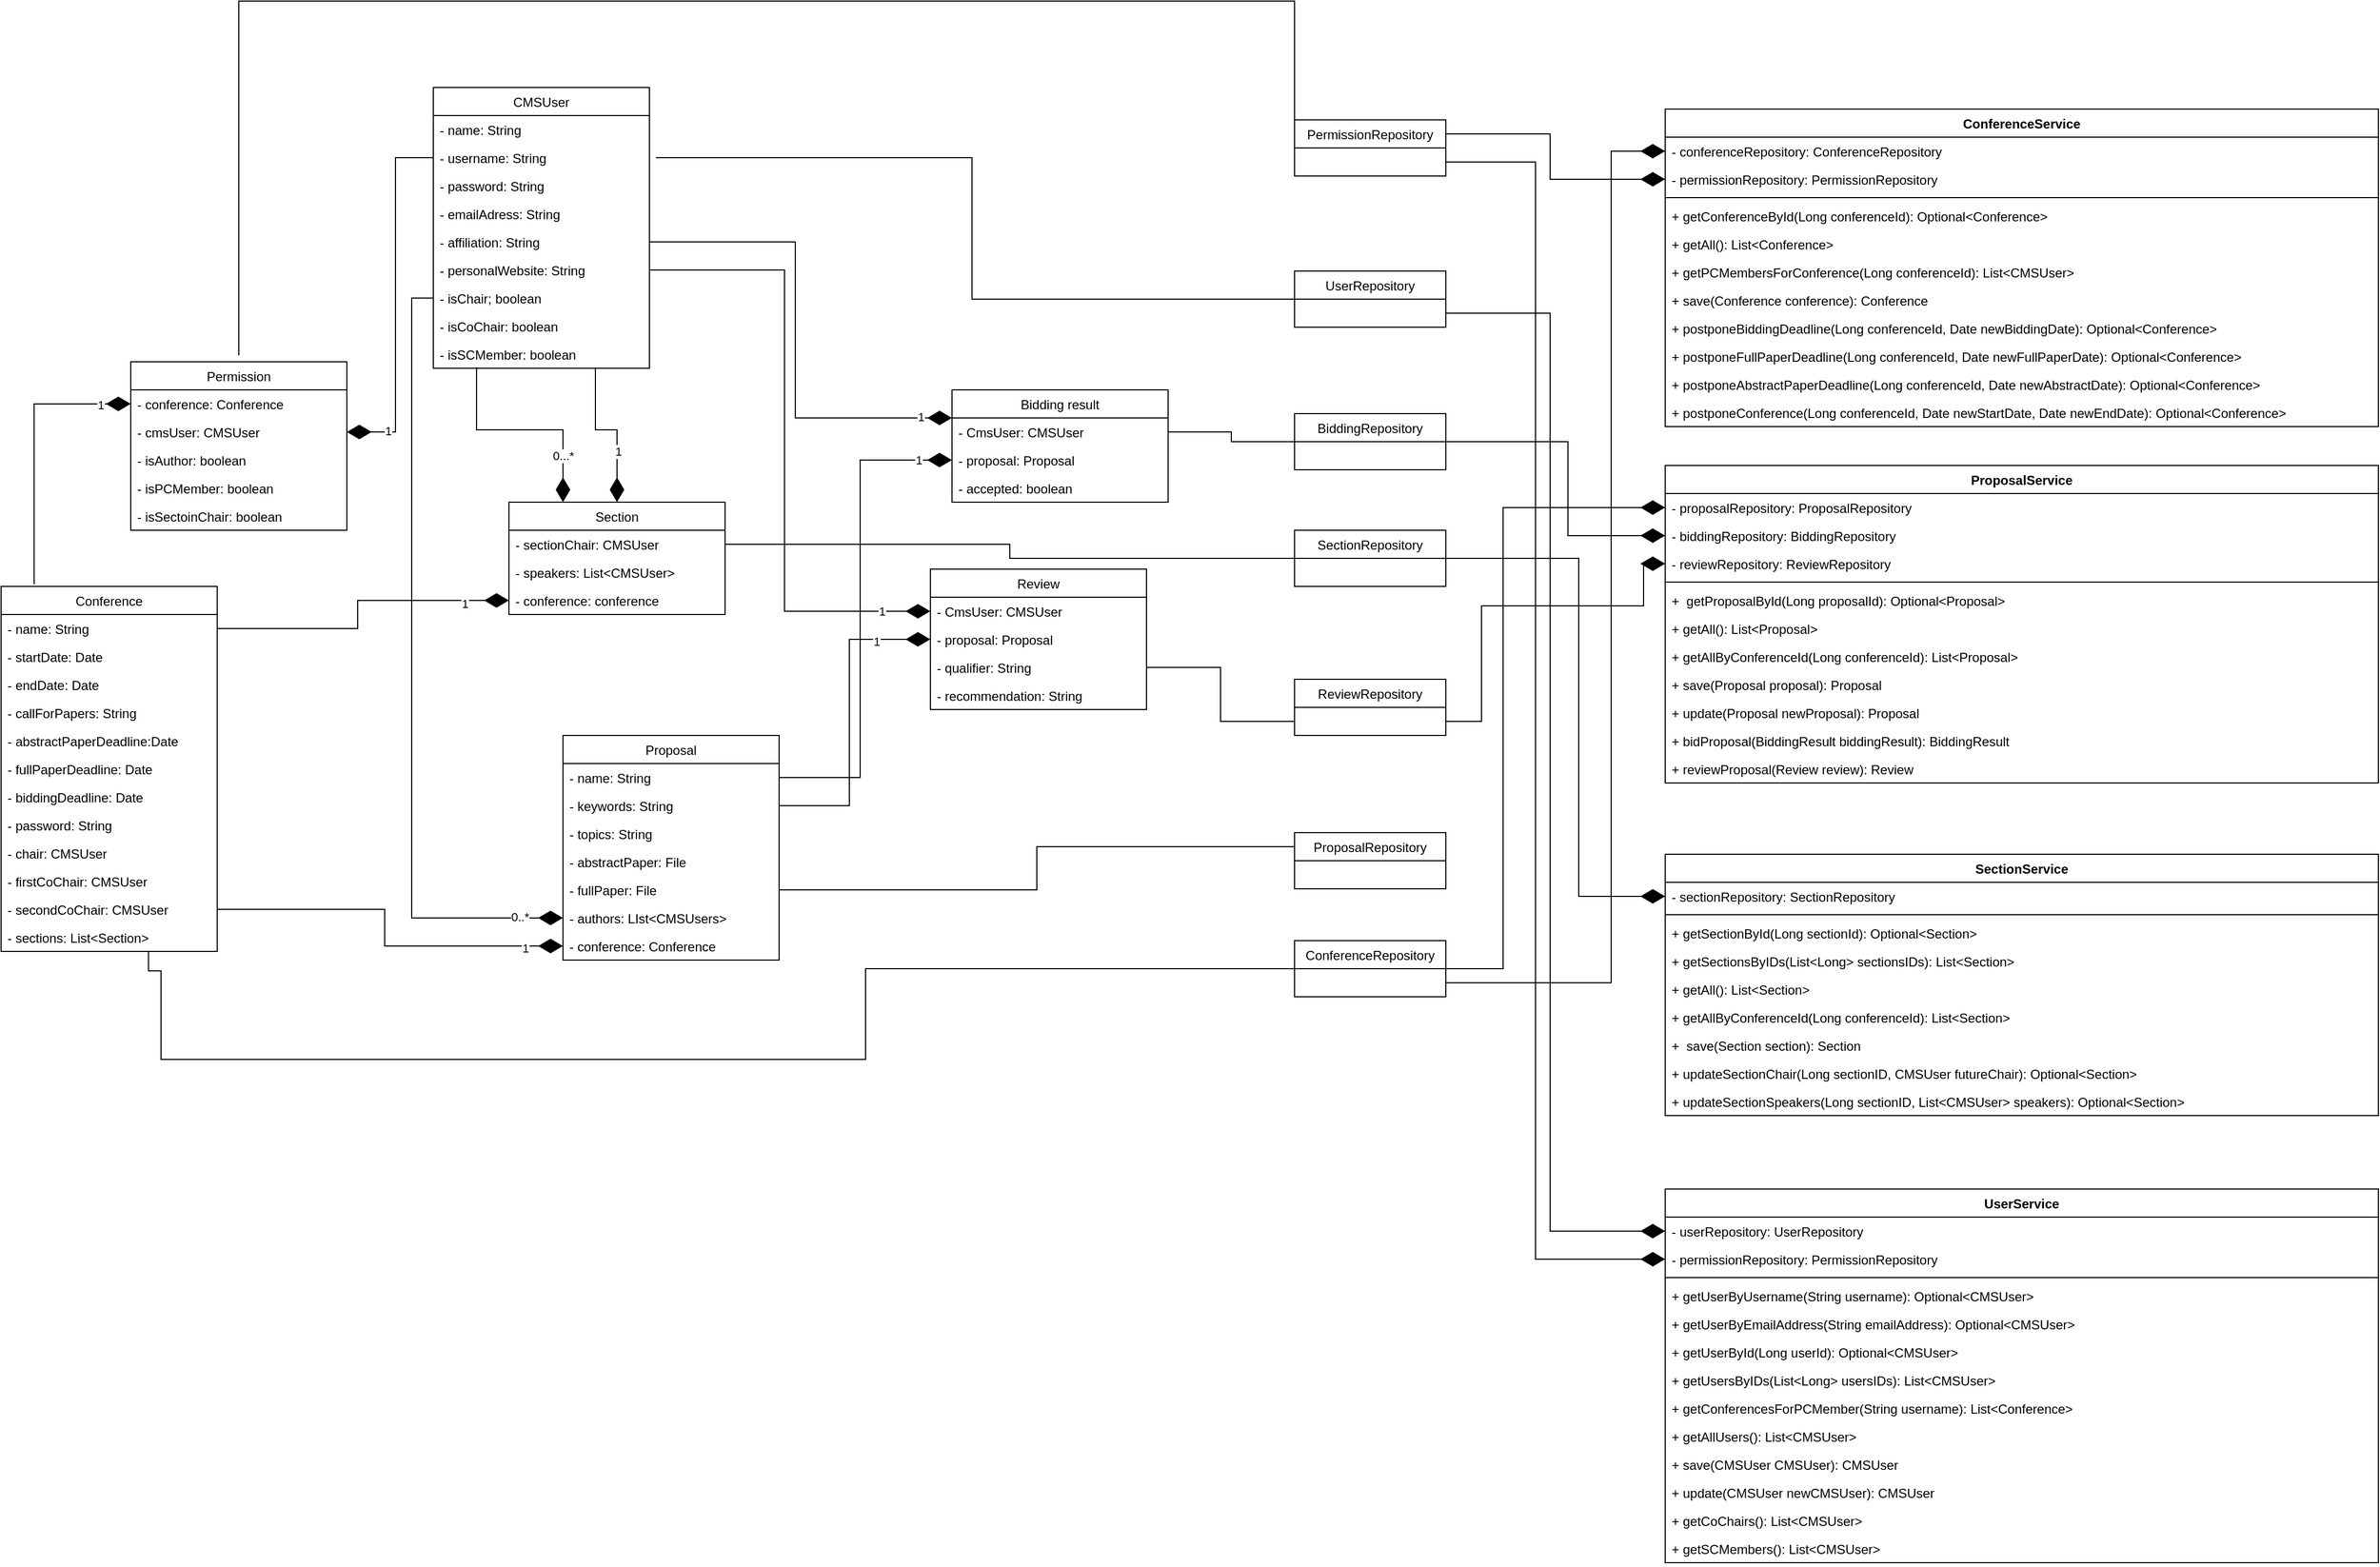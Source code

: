 <mxfile version="13.1.2" type="device"><diagram id="C5RBs43oDa-KdzZeNtuy" name="Page-1"><mxGraphModel dx="3422" dy="2497" grid="1" gridSize="10" guides="1" tooltips="1" connect="1" arrows="1" fold="1" page="1" pageScale="1" pageWidth="827" pageHeight="1169" math="0" shadow="0"><root><mxCell id="WIyWlLk6GJQsqaUBKTNV-0"/><mxCell id="WIyWlLk6GJQsqaUBKTNV-1" parent="WIyWlLk6GJQsqaUBKTNV-0"/><mxCell id="AVRzU-XJTY2XdPZ3f9Ii-65" style="edgeStyle=orthogonalEdgeStyle;rounded=0;orthogonalLoop=1;jettySize=auto;html=1;exitX=0;exitY=0.25;exitDx=0;exitDy=0;entryX=1;entryY=0.5;entryDx=0;entryDy=0;startArrow=diamondThin;startFill=1;endArrow=none;endFill=0;sourcePerimeterSpacing=12;jumpSize=6;strokeWidth=1;targetPerimeterSpacing=6;endSize=12;startSize=20;" edge="1" parent="WIyWlLk6GJQsqaUBKTNV-1" source="AVRzU-XJTY2XdPZ3f9Ii-30" target="AVRzU-XJTY2XdPZ3f9Ii-22"><mxGeometry relative="1" as="geometry"/></mxCell><mxCell id="AVRzU-XJTY2XdPZ3f9Ii-112" value="1" style="edgeLabel;html=1;align=center;verticalAlign=middle;resizable=0;points=[];" vertex="1" connectable="0" parent="AVRzU-XJTY2XdPZ3f9Ii-65"><mxGeometry x="-0.87" y="-1" relative="1" as="geometry"><mxPoint as="offset"/></mxGeometry></mxCell><mxCell id="AVRzU-XJTY2XdPZ3f9Ii-40" value="Review" style="swimlane;fontStyle=0;childLayout=stackLayout;horizontal=1;startSize=26;fillColor=none;horizontalStack=0;resizeParent=1;resizeParentMax=0;resizeLast=0;collapsible=1;marginBottom=0;" vertex="1" parent="WIyWlLk6GJQsqaUBKTNV-1"><mxGeometry x="490" y="196" width="200" height="130" as="geometry"/></mxCell><mxCell id="AVRzU-XJTY2XdPZ3f9Ii-42" value="- CmsUser: CMSUser" style="text;strokeColor=none;fillColor=none;align=left;verticalAlign=top;spacingLeft=4;spacingRight=4;overflow=hidden;rotatable=0;points=[[0,0.5],[1,0.5]];portConstraint=eastwest;" vertex="1" parent="AVRzU-XJTY2XdPZ3f9Ii-40"><mxGeometry y="26" width="200" height="26" as="geometry"/></mxCell><mxCell id="AVRzU-XJTY2XdPZ3f9Ii-41" value="- proposal: Proposal" style="text;strokeColor=none;fillColor=none;align=left;verticalAlign=top;spacingLeft=4;spacingRight=4;overflow=hidden;rotatable=0;points=[[0,0.5],[1,0.5]];portConstraint=eastwest;" vertex="1" parent="AVRzU-XJTY2XdPZ3f9Ii-40"><mxGeometry y="52" width="200" height="26" as="geometry"/></mxCell><mxCell id="AVRzU-XJTY2XdPZ3f9Ii-43" value="- qualifier: String" style="text;strokeColor=none;fillColor=none;align=left;verticalAlign=top;spacingLeft=4;spacingRight=4;overflow=hidden;rotatable=0;points=[[0,0.5],[1,0.5]];portConstraint=eastwest;" vertex="1" parent="AVRzU-XJTY2XdPZ3f9Ii-40"><mxGeometry y="78" width="200" height="26" as="geometry"/></mxCell><mxCell id="AVRzU-XJTY2XdPZ3f9Ii-44" value="- recommendation: String" style="text;strokeColor=none;fillColor=none;align=left;verticalAlign=top;spacingLeft=4;spacingRight=4;overflow=hidden;rotatable=0;points=[[0,0.5],[1,0.5]];portConstraint=eastwest;" vertex="1" parent="AVRzU-XJTY2XdPZ3f9Ii-40"><mxGeometry y="104" width="200" height="26" as="geometry"/></mxCell><mxCell id="AVRzU-XJTY2XdPZ3f9Ii-117" style="edgeStyle=orthogonalEdgeStyle;rounded=0;jumpSize=6;orthogonalLoop=1;jettySize=auto;html=1;exitX=0.25;exitY=0;exitDx=0;exitDy=0;entryX=0.2;entryY=0.968;entryDx=0;entryDy=0;entryPerimeter=0;startArrow=diamondThin;startFill=1;startSize=20;sourcePerimeterSpacing=12;endArrow=none;endFill=0;endSize=12;targetPerimeterSpacing=6;strokeWidth=1;" edge="1" parent="WIyWlLk6GJQsqaUBKTNV-1" source="AVRzU-XJTY2XdPZ3f9Ii-59" target="AVRzU-XJTY2XdPZ3f9Ii-116"><mxGeometry relative="1" as="geometry"/></mxCell><mxCell id="AVRzU-XJTY2XdPZ3f9Ii-119" value="0...*" style="edgeLabel;html=1;align=center;verticalAlign=middle;resizable=0;points=[];" vertex="1" connectable="0" parent="AVRzU-XJTY2XdPZ3f9Ii-117"><mxGeometry x="-0.575" relative="1" as="geometry"><mxPoint as="offset"/></mxGeometry></mxCell><mxCell id="AVRzU-XJTY2XdPZ3f9Ii-118" style="edgeStyle=orthogonalEdgeStyle;rounded=0;jumpSize=6;orthogonalLoop=1;jettySize=auto;html=1;exitX=0.5;exitY=0;exitDx=0;exitDy=0;entryX=0.75;entryY=1;entryDx=0;entryDy=0;entryPerimeter=0;startArrow=diamondThin;startFill=1;startSize=20;sourcePerimeterSpacing=12;endArrow=none;endFill=0;endSize=12;targetPerimeterSpacing=6;strokeWidth=1;" edge="1" parent="WIyWlLk6GJQsqaUBKTNV-1" source="AVRzU-XJTY2XdPZ3f9Ii-59" target="AVRzU-XJTY2XdPZ3f9Ii-116"><mxGeometry relative="1" as="geometry"/></mxCell><mxCell id="AVRzU-XJTY2XdPZ3f9Ii-120" value="1" style="edgeLabel;html=1;align=center;verticalAlign=middle;resizable=0;points=[];" vertex="1" connectable="0" parent="AVRzU-XJTY2XdPZ3f9Ii-118"><mxGeometry x="-0.349" y="-1" relative="1" as="geometry"><mxPoint as="offset"/></mxGeometry></mxCell><mxCell id="AVRzU-XJTY2XdPZ3f9Ii-59" value="Section" style="swimlane;fontStyle=0;childLayout=stackLayout;horizontal=1;startSize=26;fillColor=none;horizontalStack=0;resizeParent=1;resizeParentMax=0;resizeLast=0;collapsible=1;marginBottom=0;" vertex="1" parent="WIyWlLk6GJQsqaUBKTNV-1"><mxGeometry x="100" y="134" width="200" height="104" as="geometry"/></mxCell><mxCell id="AVRzU-XJTY2XdPZ3f9Ii-60" value="- sectionChair: CMSUser" style="text;strokeColor=none;fillColor=none;align=left;verticalAlign=top;spacingLeft=4;spacingRight=4;overflow=hidden;rotatable=0;points=[[0,0.5],[1,0.5]];portConstraint=eastwest;" vertex="1" parent="AVRzU-XJTY2XdPZ3f9Ii-59"><mxGeometry y="26" width="200" height="26" as="geometry"/></mxCell><mxCell id="AVRzU-XJTY2XdPZ3f9Ii-61" value="- speakers: List&lt;CMSUser&gt;" style="text;strokeColor=none;fillColor=none;align=left;verticalAlign=top;spacingLeft=4;spacingRight=4;overflow=hidden;rotatable=0;points=[[0,0.5],[1,0.5]];portConstraint=eastwest;" vertex="1" parent="AVRzU-XJTY2XdPZ3f9Ii-59"><mxGeometry y="52" width="200" height="26" as="geometry"/></mxCell><mxCell id="AVRzU-XJTY2XdPZ3f9Ii-62" value="- conference: conference" style="text;strokeColor=none;fillColor=none;align=left;verticalAlign=top;spacingLeft=4;spacingRight=4;overflow=hidden;rotatable=0;points=[[0,0.5],[1,0.5]];portConstraint=eastwest;" vertex="1" parent="AVRzU-XJTY2XdPZ3f9Ii-59"><mxGeometry y="78" width="200" height="26" as="geometry"/></mxCell><mxCell id="AVRzU-XJTY2XdPZ3f9Ii-45" value="Permission" style="swimlane;fontStyle=0;childLayout=stackLayout;horizontal=1;startSize=26;fillColor=none;horizontalStack=0;resizeParent=1;resizeParentMax=0;resizeLast=0;collapsible=1;marginBottom=0;" vertex="1" parent="WIyWlLk6GJQsqaUBKTNV-1"><mxGeometry x="-250" y="4" width="200" height="156" as="geometry"/></mxCell><mxCell id="AVRzU-XJTY2XdPZ3f9Ii-46" value="- conference: Conference" style="text;strokeColor=none;fillColor=none;align=left;verticalAlign=top;spacingLeft=4;spacingRight=4;overflow=hidden;rotatable=0;points=[[0,0.5],[1,0.5]];portConstraint=eastwest;" vertex="1" parent="AVRzU-XJTY2XdPZ3f9Ii-45"><mxGeometry y="26" width="200" height="26" as="geometry"/></mxCell><mxCell id="AVRzU-XJTY2XdPZ3f9Ii-47" value="- cmsUser: CMSUser" style="text;strokeColor=none;fillColor=none;align=left;verticalAlign=top;spacingLeft=4;spacingRight=4;overflow=hidden;rotatable=0;points=[[0,0.5],[1,0.5]];portConstraint=eastwest;" vertex="1" parent="AVRzU-XJTY2XdPZ3f9Ii-45"><mxGeometry y="52" width="200" height="26" as="geometry"/></mxCell><mxCell id="AVRzU-XJTY2XdPZ3f9Ii-48" value="- isAuthor: boolean" style="text;strokeColor=none;fillColor=none;align=left;verticalAlign=top;spacingLeft=4;spacingRight=4;overflow=hidden;rotatable=0;points=[[0,0.5],[1,0.5]];portConstraint=eastwest;" vertex="1" parent="AVRzU-XJTY2XdPZ3f9Ii-45"><mxGeometry y="78" width="200" height="26" as="geometry"/></mxCell><mxCell id="AVRzU-XJTY2XdPZ3f9Ii-49" value="- isPCMember: boolean" style="text;strokeColor=none;fillColor=none;align=left;verticalAlign=top;spacingLeft=4;spacingRight=4;overflow=hidden;rotatable=0;points=[[0,0.5],[1,0.5]];portConstraint=eastwest;" vertex="1" parent="AVRzU-XJTY2XdPZ3f9Ii-45"><mxGeometry y="104" width="200" height="26" as="geometry"/></mxCell><mxCell id="AVRzU-XJTY2XdPZ3f9Ii-50" value="- isSectoinChair: boolean" style="text;strokeColor=none;fillColor=none;align=left;verticalAlign=top;spacingLeft=4;spacingRight=4;overflow=hidden;rotatable=0;points=[[0,0.5],[1,0.5]];portConstraint=eastwest;" vertex="1" parent="AVRzU-XJTY2XdPZ3f9Ii-45"><mxGeometry y="130" width="200" height="26" as="geometry"/></mxCell><mxCell id="AVRzU-XJTY2XdPZ3f9Ii-51" value="Proposal" style="swimlane;fontStyle=0;childLayout=stackLayout;horizontal=1;startSize=26;fillColor=none;horizontalStack=0;resizeParent=1;resizeParentMax=0;resizeLast=0;collapsible=1;marginBottom=0;" vertex="1" parent="WIyWlLk6GJQsqaUBKTNV-1"><mxGeometry x="150" y="350" width="200" height="208" as="geometry"/></mxCell><mxCell id="AVRzU-XJTY2XdPZ3f9Ii-52" value="- name: String" style="text;strokeColor=none;fillColor=none;align=left;verticalAlign=top;spacingLeft=4;spacingRight=4;overflow=hidden;rotatable=0;points=[[0,0.5],[1,0.5]];portConstraint=eastwest;" vertex="1" parent="AVRzU-XJTY2XdPZ3f9Ii-51"><mxGeometry y="26" width="200" height="26" as="geometry"/></mxCell><mxCell id="AVRzU-XJTY2XdPZ3f9Ii-53" value="- keywords: String" style="text;strokeColor=none;fillColor=none;align=left;verticalAlign=top;spacingLeft=4;spacingRight=4;overflow=hidden;rotatable=0;points=[[0,0.5],[1,0.5]];portConstraint=eastwest;" vertex="1" parent="AVRzU-XJTY2XdPZ3f9Ii-51"><mxGeometry y="52" width="200" height="26" as="geometry"/></mxCell><mxCell id="AVRzU-XJTY2XdPZ3f9Ii-54" value="- topics: String" style="text;strokeColor=none;fillColor=none;align=left;verticalAlign=top;spacingLeft=4;spacingRight=4;overflow=hidden;rotatable=0;points=[[0,0.5],[1,0.5]];portConstraint=eastwest;" vertex="1" parent="AVRzU-XJTY2XdPZ3f9Ii-51"><mxGeometry y="78" width="200" height="26" as="geometry"/></mxCell><mxCell id="AVRzU-XJTY2XdPZ3f9Ii-55" value="- abstractPaper: File" style="text;strokeColor=none;fillColor=none;align=left;verticalAlign=top;spacingLeft=4;spacingRight=4;overflow=hidden;rotatable=0;points=[[0,0.5],[1,0.5]];portConstraint=eastwest;" vertex="1" parent="AVRzU-XJTY2XdPZ3f9Ii-51"><mxGeometry y="104" width="200" height="26" as="geometry"/></mxCell><mxCell id="AVRzU-XJTY2XdPZ3f9Ii-56" value="- fullPaper: File" style="text;strokeColor=none;fillColor=none;align=left;verticalAlign=top;spacingLeft=4;spacingRight=4;overflow=hidden;rotatable=0;points=[[0,0.5],[1,0.5]];portConstraint=eastwest;" vertex="1" parent="AVRzU-XJTY2XdPZ3f9Ii-51"><mxGeometry y="130" width="200" height="26" as="geometry"/></mxCell><mxCell id="AVRzU-XJTY2XdPZ3f9Ii-57" value="- authors: LIst&lt;CMSUsers&gt;" style="text;strokeColor=none;fillColor=none;align=left;verticalAlign=top;spacingLeft=4;spacingRight=4;overflow=hidden;rotatable=0;points=[[0,0.5],[1,0.5]];portConstraint=eastwest;" vertex="1" parent="AVRzU-XJTY2XdPZ3f9Ii-51"><mxGeometry y="156" width="200" height="26" as="geometry"/></mxCell><mxCell id="AVRzU-XJTY2XdPZ3f9Ii-58" value="- conference: Conference" style="text;strokeColor=none;fillColor=none;align=left;verticalAlign=top;spacingLeft=4;spacingRight=4;overflow=hidden;rotatable=0;points=[[0,0.5],[1,0.5]];portConstraint=eastwest;" vertex="1" parent="AVRzU-XJTY2XdPZ3f9Ii-51"><mxGeometry y="182" width="200" height="26" as="geometry"/></mxCell><mxCell id="AVRzU-XJTY2XdPZ3f9Ii-30" value="Bidding result" style="swimlane;fontStyle=0;childLayout=stackLayout;horizontal=1;startSize=26;fillColor=none;horizontalStack=0;resizeParent=1;resizeParentMax=0;resizeLast=0;collapsible=1;marginBottom=0;" vertex="1" parent="WIyWlLk6GJQsqaUBKTNV-1"><mxGeometry x="510" y="30" width="200" height="104" as="geometry"/></mxCell><mxCell id="AVRzU-XJTY2XdPZ3f9Ii-32" value="- CmsUser: CMSUser" style="text;strokeColor=none;fillColor=none;align=left;verticalAlign=top;spacingLeft=4;spacingRight=4;overflow=hidden;rotatable=0;points=[[0,0.5],[1,0.5]];portConstraint=eastwest;" vertex="1" parent="AVRzU-XJTY2XdPZ3f9Ii-30"><mxGeometry y="26" width="200" height="26" as="geometry"/></mxCell><mxCell id="AVRzU-XJTY2XdPZ3f9Ii-31" value="- proposal: Proposal" style="text;strokeColor=none;fillColor=none;align=left;verticalAlign=top;spacingLeft=4;spacingRight=4;overflow=hidden;rotatable=0;points=[[0,0.5],[1,0.5]];portConstraint=eastwest;" vertex="1" parent="AVRzU-XJTY2XdPZ3f9Ii-30"><mxGeometry y="52" width="200" height="26" as="geometry"/></mxCell><mxCell id="AVRzU-XJTY2XdPZ3f9Ii-33" value="- accepted: boolean" style="text;strokeColor=none;fillColor=none;align=left;verticalAlign=top;spacingLeft=4;spacingRight=4;overflow=hidden;rotatable=0;points=[[0,0.5],[1,0.5]];portConstraint=eastwest;" vertex="1" parent="AVRzU-XJTY2XdPZ3f9Ii-30"><mxGeometry y="78" width="200" height="26" as="geometry"/></mxCell><mxCell id="AVRzU-XJTY2XdPZ3f9Ii-68" style="edgeStyle=orthogonalEdgeStyle;rounded=0;jumpSize=6;orthogonalLoop=1;jettySize=auto;html=1;exitX=0;exitY=0.5;exitDx=0;exitDy=0;entryX=1;entryY=0.5;entryDx=0;entryDy=0;startArrow=diamondThin;startFill=1;startSize=20;sourcePerimeterSpacing=12;endArrow=none;endFill=0;endSize=12;targetPerimeterSpacing=6;strokeWidth=1;" edge="1" parent="WIyWlLk6GJQsqaUBKTNV-1" source="AVRzU-XJTY2XdPZ3f9Ii-31" target="AVRzU-XJTY2XdPZ3f9Ii-52"><mxGeometry relative="1" as="geometry"/></mxCell><mxCell id="AVRzU-XJTY2XdPZ3f9Ii-111" value="1" style="edgeLabel;html=1;align=center;verticalAlign=middle;resizable=0;points=[];" vertex="1" connectable="0" parent="AVRzU-XJTY2XdPZ3f9Ii-68"><mxGeometry x="-0.864" relative="1" as="geometry"><mxPoint as="offset"/></mxGeometry></mxCell><mxCell id="AVRzU-XJTY2XdPZ3f9Ii-70" style="edgeStyle=orthogonalEdgeStyle;rounded=0;jumpSize=6;orthogonalLoop=1;jettySize=auto;html=1;exitX=0;exitY=0.5;exitDx=0;exitDy=0;entryX=1;entryY=0.5;entryDx=0;entryDy=0;startArrow=diamondThin;startFill=1;startSize=20;sourcePerimeterSpacing=12;endArrow=none;endFill=0;endSize=12;targetPerimeterSpacing=6;strokeWidth=1;" edge="1" parent="WIyWlLk6GJQsqaUBKTNV-1" source="AVRzU-XJTY2XdPZ3f9Ii-42" target="AVRzU-XJTY2XdPZ3f9Ii-23"><mxGeometry relative="1" as="geometry"/></mxCell><mxCell id="AVRzU-XJTY2XdPZ3f9Ii-109" value="1" style="edgeLabel;html=1;align=center;verticalAlign=middle;resizable=0;points=[];" vertex="1" connectable="0" parent="AVRzU-XJTY2XdPZ3f9Ii-70"><mxGeometry x="-0.844" relative="1" as="geometry"><mxPoint as="offset"/></mxGeometry></mxCell><mxCell id="AVRzU-XJTY2XdPZ3f9Ii-72" style="edgeStyle=orthogonalEdgeStyle;rounded=0;jumpSize=6;orthogonalLoop=1;jettySize=auto;html=1;exitX=0;exitY=0.5;exitDx=0;exitDy=0;entryX=1;entryY=0.5;entryDx=0;entryDy=0;startArrow=diamondThin;startFill=1;startSize=20;sourcePerimeterSpacing=12;endArrow=none;endFill=0;endSize=12;targetPerimeterSpacing=6;strokeWidth=1;" edge="1" parent="WIyWlLk6GJQsqaUBKTNV-1" source="AVRzU-XJTY2XdPZ3f9Ii-41" target="AVRzU-XJTY2XdPZ3f9Ii-53"><mxGeometry relative="1" as="geometry"><Array as="points"><mxPoint x="415" y="261"/><mxPoint x="415" y="415"/></Array></mxGeometry></mxCell><mxCell id="AVRzU-XJTY2XdPZ3f9Ii-110" value="1" style="edgeLabel;html=1;align=center;verticalAlign=middle;resizable=0;points=[];" vertex="1" connectable="0" parent="AVRzU-XJTY2XdPZ3f9Ii-72"><mxGeometry x="-0.66" y="2" relative="1" as="geometry"><mxPoint as="offset"/></mxGeometry></mxCell><mxCell id="AVRzU-XJTY2XdPZ3f9Ii-73" style="edgeStyle=orthogonalEdgeStyle;rounded=0;jumpSize=6;orthogonalLoop=1;jettySize=auto;html=1;exitX=0;exitY=0.5;exitDx=0;exitDy=0;entryX=1;entryY=0.5;entryDx=0;entryDy=0;startArrow=diamondThin;startFill=1;startSize=20;sourcePerimeterSpacing=12;endArrow=none;endFill=0;endSize=12;targetPerimeterSpacing=6;strokeWidth=1;" edge="1" parent="WIyWlLk6GJQsqaUBKTNV-1" source="AVRzU-XJTY2XdPZ3f9Ii-58" target="AVRzU-XJTY2XdPZ3f9Ii-15"><mxGeometry relative="1" as="geometry"/></mxCell><mxCell id="AVRzU-XJTY2XdPZ3f9Ii-114" value="1" style="edgeLabel;html=1;align=center;verticalAlign=middle;resizable=0;points=[];" vertex="1" connectable="0" parent="AVRzU-XJTY2XdPZ3f9Ii-73"><mxGeometry x="-0.8" y="2" relative="1" as="geometry"><mxPoint as="offset"/></mxGeometry></mxCell><mxCell id="AVRzU-XJTY2XdPZ3f9Ii-75" style="edgeStyle=orthogonalEdgeStyle;rounded=0;jumpSize=6;orthogonalLoop=1;jettySize=auto;html=1;exitX=0;exitY=0.5;exitDx=0;exitDy=0;entryX=0;entryY=0.5;entryDx=0;entryDy=0;startArrow=diamondThin;startFill=1;startSize=20;sourcePerimeterSpacing=12;endArrow=none;endFill=0;endSize=12;targetPerimeterSpacing=6;strokeWidth=1;" edge="1" parent="WIyWlLk6GJQsqaUBKTNV-1" source="AVRzU-XJTY2XdPZ3f9Ii-57" target="AVRzU-XJTY2XdPZ3f9Ii-24"><mxGeometry relative="1" as="geometry"/></mxCell><mxCell id="AVRzU-XJTY2XdPZ3f9Ii-113" value="0..*" style="edgeLabel;html=1;align=center;verticalAlign=middle;resizable=0;points=[];" vertex="1" connectable="0" parent="AVRzU-XJTY2XdPZ3f9Ii-75"><mxGeometry x="-0.889" y="-1" relative="1" as="geometry"><mxPoint as="offset"/></mxGeometry></mxCell><mxCell id="AVRzU-XJTY2XdPZ3f9Ii-79" style="edgeStyle=orthogonalEdgeStyle;rounded=0;jumpSize=6;orthogonalLoop=1;jettySize=auto;html=1;exitX=0;exitY=0.5;exitDx=0;exitDy=0;entryX=1;entryY=0.5;entryDx=0;entryDy=0;startArrow=diamondThin;startFill=1;startSize=20;sourcePerimeterSpacing=12;endArrow=none;endFill=0;endSize=12;targetPerimeterSpacing=6;strokeWidth=1;" edge="1" parent="WIyWlLk6GJQsqaUBKTNV-1" source="AVRzU-XJTY2XdPZ3f9Ii-62" target="AVRzU-XJTY2XdPZ3f9Ii-5"><mxGeometry relative="1" as="geometry"/></mxCell><mxCell id="AVRzU-XJTY2XdPZ3f9Ii-115" value="1" style="edgeLabel;html=1;align=center;verticalAlign=middle;resizable=0;points=[];" vertex="1" connectable="0" parent="AVRzU-XJTY2XdPZ3f9Ii-79"><mxGeometry x="-0.722" y="3" relative="1" as="geometry"><mxPoint as="offset"/></mxGeometry></mxCell><mxCell id="AVRzU-XJTY2XdPZ3f9Ii-80" style="edgeStyle=orthogonalEdgeStyle;rounded=0;jumpSize=6;orthogonalLoop=1;jettySize=auto;html=1;exitX=0;exitY=0.5;exitDx=0;exitDy=0;entryX=0.153;entryY=-0.006;entryDx=0;entryDy=0;entryPerimeter=0;startArrow=diamondThin;startFill=1;startSize=20;sourcePerimeterSpacing=12;endArrow=none;endFill=0;endSize=12;targetPerimeterSpacing=6;strokeWidth=1;" edge="1" parent="WIyWlLk6GJQsqaUBKTNV-1" source="AVRzU-XJTY2XdPZ3f9Ii-46" target="AVRzU-XJTY2XdPZ3f9Ii-4"><mxGeometry relative="1" as="geometry"/></mxCell><mxCell id="AVRzU-XJTY2XdPZ3f9Ii-122" value="1" style="edgeLabel;html=1;align=center;verticalAlign=middle;resizable=0;points=[];" vertex="1" connectable="0" parent="AVRzU-XJTY2XdPZ3f9Ii-80"><mxGeometry x="-0.776" y="1" relative="1" as="geometry"><mxPoint as="offset"/></mxGeometry></mxCell><mxCell id="AVRzU-XJTY2XdPZ3f9Ii-81" style="edgeStyle=orthogonalEdgeStyle;rounded=0;jumpSize=6;orthogonalLoop=1;jettySize=auto;html=1;exitX=1;exitY=0.5;exitDx=0;exitDy=0;entryX=0;entryY=0.5;entryDx=0;entryDy=0;startArrow=diamondThin;startFill=1;startSize=20;sourcePerimeterSpacing=12;endArrow=none;endFill=0;endSize=12;targetPerimeterSpacing=6;strokeWidth=1;" edge="1" parent="WIyWlLk6GJQsqaUBKTNV-1" source="AVRzU-XJTY2XdPZ3f9Ii-47" target="AVRzU-XJTY2XdPZ3f9Ii-19"><mxGeometry relative="1" as="geometry"/></mxCell><mxCell id="AVRzU-XJTY2XdPZ3f9Ii-121" value="1" style="edgeLabel;html=1;align=center;verticalAlign=middle;resizable=0;points=[];" vertex="1" connectable="0" parent="AVRzU-XJTY2XdPZ3f9Ii-81"><mxGeometry x="-0.771" y="1" relative="1" as="geometry"><mxPoint as="offset"/></mxGeometry></mxCell><mxCell id="AVRzU-XJTY2XdPZ3f9Ii-105" style="edgeStyle=orthogonalEdgeStyle;rounded=0;jumpSize=6;orthogonalLoop=1;jettySize=auto;html=1;exitX=0;exitY=0.5;exitDx=0;exitDy=0;entryX=1;entryY=0.5;entryDx=0;entryDy=0;startArrow=none;startFill=0;startSize=20;sourcePerimeterSpacing=12;endArrow=none;endFill=0;endSize=12;targetPerimeterSpacing=6;strokeWidth=1;" edge="1" parent="WIyWlLk6GJQsqaUBKTNV-1" source="AVRzU-XJTY2XdPZ3f9Ii-83" target="AVRzU-XJTY2XdPZ3f9Ii-32"><mxGeometry relative="1" as="geometry"/></mxCell><mxCell id="AVRzU-XJTY2XdPZ3f9Ii-83" value="BiddingRepository" style="swimlane;fontStyle=0;childLayout=stackLayout;horizontal=1;startSize=26;fillColor=none;horizontalStack=0;resizeParent=1;resizeParentMax=0;resizeLast=0;collapsible=1;marginBottom=0;" vertex="1" parent="WIyWlLk6GJQsqaUBKTNV-1"><mxGeometry x="827" y="52" width="140" height="52" as="geometry"/></mxCell><mxCell id="AVRzU-XJTY2XdPZ3f9Ii-108" style="edgeStyle=orthogonalEdgeStyle;rounded=0;jumpSize=6;orthogonalLoop=1;jettySize=auto;html=1;exitX=0;exitY=0.5;exitDx=0;exitDy=0;startArrow=none;startFill=0;startSize=20;sourcePerimeterSpacing=12;endArrow=none;endFill=0;endSize=12;targetPerimeterSpacing=6;strokeWidth=1;" edge="1" parent="WIyWlLk6GJQsqaUBKTNV-1" source="AVRzU-XJTY2XdPZ3f9Ii-90" target="AVRzU-XJTY2XdPZ3f9Ii-45"><mxGeometry relative="1" as="geometry"><Array as="points"><mxPoint x="827" y="-330"/><mxPoint x="-150" y="-330"/></Array></mxGeometry></mxCell><mxCell id="AVRzU-XJTY2XdPZ3f9Ii-90" value="PermissionRepository" style="swimlane;fontStyle=0;childLayout=stackLayout;horizontal=1;startSize=26;fillColor=none;horizontalStack=0;resizeParent=1;resizeParentMax=0;resizeLast=0;collapsible=1;marginBottom=0;" vertex="1" parent="WIyWlLk6GJQsqaUBKTNV-1"><mxGeometry x="827" y="-220" width="140" height="52" as="geometry"/></mxCell><mxCell id="AVRzU-XJTY2XdPZ3f9Ii-106" style="edgeStyle=orthogonalEdgeStyle;rounded=0;jumpSize=6;orthogonalLoop=1;jettySize=auto;html=1;exitX=0;exitY=0.5;exitDx=0;exitDy=0;startArrow=none;startFill=0;startSize=20;sourcePerimeterSpacing=12;endArrow=none;endFill=0;endSize=12;targetPerimeterSpacing=6;strokeWidth=1;" edge="1" parent="WIyWlLk6GJQsqaUBKTNV-1" source="AVRzU-XJTY2XdPZ3f9Ii-94" target="AVRzU-XJTY2XdPZ3f9Ii-19"><mxGeometry relative="1" as="geometry"/></mxCell><mxCell id="AVRzU-XJTY2XdPZ3f9Ii-94" value="UserRepository" style="swimlane;fontStyle=0;childLayout=stackLayout;horizontal=1;startSize=26;fillColor=none;horizontalStack=0;resizeParent=1;resizeParentMax=0;resizeLast=0;collapsible=1;marginBottom=0;" vertex="1" parent="WIyWlLk6GJQsqaUBKTNV-1"><mxGeometry x="827" y="-80" width="140" height="52" as="geometry"/></mxCell><mxCell id="AVRzU-XJTY2XdPZ3f9Ii-104" style="edgeStyle=orthogonalEdgeStyle;rounded=0;jumpSize=6;orthogonalLoop=1;jettySize=auto;html=1;exitX=0;exitY=0.5;exitDx=0;exitDy=0;entryX=1;entryY=0.5;entryDx=0;entryDy=0;startArrow=none;startFill=0;startSize=20;sourcePerimeterSpacing=12;endArrow=none;endFill=0;endSize=12;targetPerimeterSpacing=6;strokeWidth=1;" edge="1" parent="WIyWlLk6GJQsqaUBKTNV-1" source="AVRzU-XJTY2XdPZ3f9Ii-93" target="AVRzU-XJTY2XdPZ3f9Ii-60"><mxGeometry relative="1" as="geometry"/></mxCell><mxCell id="AVRzU-XJTY2XdPZ3f9Ii-93" value="SectionRepository" style="swimlane;fontStyle=0;childLayout=stackLayout;horizontal=1;startSize=26;fillColor=none;horizontalStack=0;resizeParent=1;resizeParentMax=0;resizeLast=0;collapsible=1;marginBottom=0;" vertex="1" parent="WIyWlLk6GJQsqaUBKTNV-1"><mxGeometry x="827" y="160" width="140" height="52" as="geometry"/></mxCell><mxCell id="AVRzU-XJTY2XdPZ3f9Ii-91" value="ReviewRepository" style="swimlane;fontStyle=0;childLayout=stackLayout;horizontal=1;startSize=26;fillColor=none;horizontalStack=0;resizeParent=1;resizeParentMax=0;resizeLast=0;collapsible=1;marginBottom=0;" vertex="1" parent="WIyWlLk6GJQsqaUBKTNV-1"><mxGeometry x="827" y="298" width="140" height="52" as="geometry"/></mxCell><mxCell id="AVRzU-XJTY2XdPZ3f9Ii-92" value="ProposalRepository" style="swimlane;fontStyle=0;childLayout=stackLayout;horizontal=1;startSize=26;fillColor=none;horizontalStack=0;resizeParent=1;resizeParentMax=0;resizeLast=0;collapsible=1;marginBottom=0;" vertex="1" parent="WIyWlLk6GJQsqaUBKTNV-1"><mxGeometry x="827" y="440" width="140" height="52" as="geometry"/></mxCell><mxCell id="AVRzU-XJTY2XdPZ3f9Ii-103" style="edgeStyle=orthogonalEdgeStyle;rounded=0;jumpSize=6;orthogonalLoop=1;jettySize=auto;html=1;exitX=0;exitY=0.5;exitDx=0;exitDy=0;entryX=0.682;entryY=0.987;entryDx=0;entryDy=0;entryPerimeter=0;startArrow=none;startFill=0;startSize=20;sourcePerimeterSpacing=12;endArrow=none;endFill=0;endSize=12;targetPerimeterSpacing=6;strokeWidth=1;" edge="1" parent="WIyWlLk6GJQsqaUBKTNV-1" source="AVRzU-XJTY2XdPZ3f9Ii-87" target="AVRzU-XJTY2XdPZ3f9Ii-16"><mxGeometry relative="1" as="geometry"><Array as="points"><mxPoint x="430" y="566"/><mxPoint x="430" y="650"/><mxPoint x="-222" y="650"/><mxPoint x="-222" y="568"/></Array></mxGeometry></mxCell><mxCell id="AVRzU-XJTY2XdPZ3f9Ii-87" value="ConferenceRepository" style="swimlane;fontStyle=0;childLayout=stackLayout;horizontal=1;startSize=26;fillColor=none;horizontalStack=0;resizeParent=1;resizeParentMax=0;resizeLast=0;collapsible=1;marginBottom=0;" vertex="1" parent="WIyWlLk6GJQsqaUBKTNV-1"><mxGeometry x="827" y="540" width="140" height="52" as="geometry"/></mxCell><mxCell id="AVRzU-XJTY2XdPZ3f9Ii-98" style="edgeStyle=orthogonalEdgeStyle;rounded=0;jumpSize=6;orthogonalLoop=1;jettySize=auto;html=1;exitX=1;exitY=0.5;exitDx=0;exitDy=0;entryX=0;entryY=0.75;entryDx=0;entryDy=0;startArrow=none;startFill=0;startSize=20;sourcePerimeterSpacing=12;endArrow=none;endFill=0;endSize=12;targetPerimeterSpacing=6;strokeWidth=1;" edge="1" parent="WIyWlLk6GJQsqaUBKTNV-1" source="AVRzU-XJTY2XdPZ3f9Ii-43" target="AVRzU-XJTY2XdPZ3f9Ii-91"><mxGeometry relative="1" as="geometry"/></mxCell><mxCell id="AVRzU-XJTY2XdPZ3f9Ii-101" style="edgeStyle=orthogonalEdgeStyle;rounded=0;jumpSize=6;orthogonalLoop=1;jettySize=auto;html=1;exitX=1;exitY=0.5;exitDx=0;exitDy=0;entryX=0;entryY=0.25;entryDx=0;entryDy=0;startArrow=none;startFill=0;startSize=20;sourcePerimeterSpacing=12;endArrow=none;endFill=0;endSize=12;targetPerimeterSpacing=6;strokeWidth=1;" edge="1" parent="WIyWlLk6GJQsqaUBKTNV-1" source="AVRzU-XJTY2XdPZ3f9Ii-56" target="AVRzU-XJTY2XdPZ3f9Ii-92"><mxGeometry relative="1" as="geometry"/></mxCell><mxCell id="AVRzU-XJTY2XdPZ3f9Ii-4" value="Conference" style="swimlane;fontStyle=0;childLayout=stackLayout;horizontal=1;startSize=26;fillColor=none;horizontalStack=0;resizeParent=1;resizeParentMax=0;resizeLast=0;collapsible=1;marginBottom=0;" vertex="1" parent="WIyWlLk6GJQsqaUBKTNV-1"><mxGeometry x="-370" y="212" width="200" height="338" as="geometry"/></mxCell><mxCell id="AVRzU-XJTY2XdPZ3f9Ii-5" value="- name: String" style="text;strokeColor=none;fillColor=none;align=left;verticalAlign=top;spacingLeft=4;spacingRight=4;overflow=hidden;rotatable=0;points=[[0,0.5],[1,0.5]];portConstraint=eastwest;" vertex="1" parent="AVRzU-XJTY2XdPZ3f9Ii-4"><mxGeometry y="26" width="200" height="26" as="geometry"/></mxCell><mxCell id="AVRzU-XJTY2XdPZ3f9Ii-6" value="- startDate: Date" style="text;strokeColor=none;fillColor=none;align=left;verticalAlign=top;spacingLeft=4;spacingRight=4;overflow=hidden;rotatable=0;points=[[0,0.5],[1,0.5]];portConstraint=eastwest;" vertex="1" parent="AVRzU-XJTY2XdPZ3f9Ii-4"><mxGeometry y="52" width="200" height="26" as="geometry"/></mxCell><mxCell id="AVRzU-XJTY2XdPZ3f9Ii-7" value="- endDate: Date" style="text;strokeColor=none;fillColor=none;align=left;verticalAlign=top;spacingLeft=4;spacingRight=4;overflow=hidden;rotatable=0;points=[[0,0.5],[1,0.5]];portConstraint=eastwest;" vertex="1" parent="AVRzU-XJTY2XdPZ3f9Ii-4"><mxGeometry y="78" width="200" height="26" as="geometry"/></mxCell><mxCell id="AVRzU-XJTY2XdPZ3f9Ii-12" value="- callForPapers: String" style="text;strokeColor=none;fillColor=none;align=left;verticalAlign=top;spacingLeft=4;spacingRight=4;overflow=hidden;rotatable=0;points=[[0,0.5],[1,0.5]];portConstraint=eastwest;" vertex="1" parent="AVRzU-XJTY2XdPZ3f9Ii-4"><mxGeometry y="104" width="200" height="26" as="geometry"/></mxCell><mxCell id="AVRzU-XJTY2XdPZ3f9Ii-8" value="- abstractPaperDeadline:Date" style="text;strokeColor=none;fillColor=none;align=left;verticalAlign=top;spacingLeft=4;spacingRight=4;overflow=hidden;rotatable=0;points=[[0,0.5],[1,0.5]];portConstraint=eastwest;" vertex="1" parent="AVRzU-XJTY2XdPZ3f9Ii-4"><mxGeometry y="130" width="200" height="26" as="geometry"/></mxCell><object label="- fullPaperDeadline: Date" id="AVRzU-XJTY2XdPZ3f9Ii-9"><mxCell style="text;strokeColor=none;fillColor=none;align=left;verticalAlign=top;spacingLeft=4;spacingRight=4;overflow=hidden;rotatable=0;points=[[0,0.5],[1,0.5]];portConstraint=eastwest;" vertex="1" parent="AVRzU-XJTY2XdPZ3f9Ii-4"><mxGeometry y="156" width="200" height="26" as="geometry"/></mxCell></object><mxCell id="AVRzU-XJTY2XdPZ3f9Ii-10" value="- biddingDeadline: Date" style="text;strokeColor=none;fillColor=none;align=left;verticalAlign=top;spacingLeft=4;spacingRight=4;overflow=hidden;rotatable=0;points=[[0,0.5],[1,0.5]];portConstraint=eastwest;" vertex="1" parent="AVRzU-XJTY2XdPZ3f9Ii-4"><mxGeometry y="182" width="200" height="26" as="geometry"/></mxCell><mxCell id="AVRzU-XJTY2XdPZ3f9Ii-11" value="- password: String" style="text;strokeColor=none;fillColor=none;align=left;verticalAlign=top;spacingLeft=4;spacingRight=4;overflow=hidden;rotatable=0;points=[[0,0.5],[1,0.5]];portConstraint=eastwest;" vertex="1" parent="AVRzU-XJTY2XdPZ3f9Ii-4"><mxGeometry y="208" width="200" height="26" as="geometry"/></mxCell><mxCell id="AVRzU-XJTY2XdPZ3f9Ii-13" value="- chair: CMSUser" style="text;strokeColor=none;fillColor=none;align=left;verticalAlign=top;spacingLeft=4;spacingRight=4;overflow=hidden;rotatable=0;points=[[0,0.5],[1,0.5]];portConstraint=eastwest;" vertex="1" parent="AVRzU-XJTY2XdPZ3f9Ii-4"><mxGeometry y="234" width="200" height="26" as="geometry"/></mxCell><mxCell id="AVRzU-XJTY2XdPZ3f9Ii-14" value="- firstCoChair: CMSUser" style="text;strokeColor=none;fillColor=none;align=left;verticalAlign=top;spacingLeft=4;spacingRight=4;overflow=hidden;rotatable=0;points=[[0,0.5],[1,0.5]];portConstraint=eastwest;" vertex="1" parent="AVRzU-XJTY2XdPZ3f9Ii-4"><mxGeometry y="260" width="200" height="26" as="geometry"/></mxCell><mxCell id="AVRzU-XJTY2XdPZ3f9Ii-15" value="- secondCoChair: CMSUser" style="text;strokeColor=none;fillColor=none;align=left;verticalAlign=top;spacingLeft=4;spacingRight=4;overflow=hidden;rotatable=0;points=[[0,0.5],[1,0.5]];portConstraint=eastwest;" vertex="1" parent="AVRzU-XJTY2XdPZ3f9Ii-4"><mxGeometry y="286" width="200" height="26" as="geometry"/></mxCell><mxCell id="AVRzU-XJTY2XdPZ3f9Ii-16" value="- sections: List&lt;Section&gt;" style="text;strokeColor=none;fillColor=none;align=left;verticalAlign=top;spacingLeft=4;spacingRight=4;overflow=hidden;rotatable=0;points=[[0,0.5],[1,0.5]];portConstraint=eastwest;" vertex="1" parent="AVRzU-XJTY2XdPZ3f9Ii-4"><mxGeometry y="312" width="200" height="26" as="geometry"/></mxCell><mxCell id="AVRzU-XJTY2XdPZ3f9Ii-17" value="CMSUser" style="swimlane;fontStyle=0;childLayout=stackLayout;horizontal=1;startSize=26;fillColor=none;horizontalStack=0;resizeParent=1;resizeParentMax=0;resizeLast=0;collapsible=1;marginBottom=0;" vertex="1" parent="WIyWlLk6GJQsqaUBKTNV-1"><mxGeometry x="30" y="-250" width="200" height="260" as="geometry"/></mxCell><mxCell id="AVRzU-XJTY2XdPZ3f9Ii-18" value="- name: String" style="text;strokeColor=none;fillColor=none;align=left;verticalAlign=top;spacingLeft=4;spacingRight=4;overflow=hidden;rotatable=0;points=[[0,0.5],[1,0.5]];portConstraint=eastwest;" vertex="1" parent="AVRzU-XJTY2XdPZ3f9Ii-17"><mxGeometry y="26" width="200" height="26" as="geometry"/></mxCell><mxCell id="AVRzU-XJTY2XdPZ3f9Ii-19" value="- username: String" style="text;strokeColor=none;fillColor=none;align=left;verticalAlign=top;spacingLeft=4;spacingRight=4;overflow=hidden;rotatable=0;points=[[0,0.5],[1,0.5]];portConstraint=eastwest;" vertex="1" parent="AVRzU-XJTY2XdPZ3f9Ii-17"><mxGeometry y="52" width="200" height="26" as="geometry"/></mxCell><mxCell id="AVRzU-XJTY2XdPZ3f9Ii-20" value="- password: String" style="text;strokeColor=none;fillColor=none;align=left;verticalAlign=top;spacingLeft=4;spacingRight=4;overflow=hidden;rotatable=0;points=[[0,0.5],[1,0.5]];portConstraint=eastwest;" vertex="1" parent="AVRzU-XJTY2XdPZ3f9Ii-17"><mxGeometry y="78" width="200" height="26" as="geometry"/></mxCell><mxCell id="AVRzU-XJTY2XdPZ3f9Ii-21" value="- emailAdress: String" style="text;strokeColor=none;fillColor=none;align=left;verticalAlign=top;spacingLeft=4;spacingRight=4;overflow=hidden;rotatable=0;points=[[0,0.5],[1,0.5]];portConstraint=eastwest;" vertex="1" parent="AVRzU-XJTY2XdPZ3f9Ii-17"><mxGeometry y="104" width="200" height="26" as="geometry"/></mxCell><mxCell id="AVRzU-XJTY2XdPZ3f9Ii-22" value="- affiliation: String" style="text;strokeColor=none;fillColor=none;align=left;verticalAlign=top;spacingLeft=4;spacingRight=4;overflow=hidden;rotatable=0;points=[[0,0.5],[1,0.5]];portConstraint=eastwest;" vertex="1" parent="AVRzU-XJTY2XdPZ3f9Ii-17"><mxGeometry y="130" width="200" height="26" as="geometry"/></mxCell><object label="- personalWebsite: String" id="AVRzU-XJTY2XdPZ3f9Ii-23"><mxCell style="text;strokeColor=none;fillColor=none;align=left;verticalAlign=top;spacingLeft=4;spacingRight=4;overflow=hidden;rotatable=0;points=[[0,0.5],[1,0.5]];portConstraint=eastwest;" vertex="1" parent="AVRzU-XJTY2XdPZ3f9Ii-17"><mxGeometry y="156" width="200" height="26" as="geometry"/></mxCell></object><mxCell id="AVRzU-XJTY2XdPZ3f9Ii-24" value="- isChair; boolean" style="text;strokeColor=none;fillColor=none;align=left;verticalAlign=top;spacingLeft=4;spacingRight=4;overflow=hidden;rotatable=0;points=[[0,0.5],[1,0.5]];portConstraint=eastwest;" vertex="1" parent="AVRzU-XJTY2XdPZ3f9Ii-17"><mxGeometry y="182" width="200" height="26" as="geometry"/></mxCell><mxCell id="AVRzU-XJTY2XdPZ3f9Ii-25" value="- isCoChair: boolean" style="text;strokeColor=none;fillColor=none;align=left;verticalAlign=top;spacingLeft=4;spacingRight=4;overflow=hidden;rotatable=0;points=[[0,0.5],[1,0.5]];portConstraint=eastwest;" vertex="1" parent="AVRzU-XJTY2XdPZ3f9Ii-17"><mxGeometry y="208" width="200" height="26" as="geometry"/></mxCell><mxCell id="AVRzU-XJTY2XdPZ3f9Ii-107" style="edgeStyle=orthogonalEdgeStyle;rounded=0;jumpSize=6;orthogonalLoop=1;jettySize=auto;html=1;exitX=1;exitY=0.5;exitDx=0;exitDy=0;startArrow=none;startFill=0;startSize=20;sourcePerimeterSpacing=12;endArrow=none;endFill=0;endSize=12;targetPerimeterSpacing=6;strokeWidth=1;" edge="1" parent="AVRzU-XJTY2XdPZ3f9Ii-17" source="AVRzU-XJTY2XdPZ3f9Ii-19" target="AVRzU-XJTY2XdPZ3f9Ii-19"><mxGeometry relative="1" as="geometry"/></mxCell><mxCell id="AVRzU-XJTY2XdPZ3f9Ii-116" value="- isSCMember: boolean" style="text;strokeColor=none;fillColor=none;align=left;verticalAlign=top;spacingLeft=4;spacingRight=4;overflow=hidden;rotatable=0;points=[[0,0.5],[1,0.5]];portConstraint=eastwest;" vertex="1" parent="AVRzU-XJTY2XdPZ3f9Ii-17"><mxGeometry y="234" width="200" height="26" as="geometry"/></mxCell><mxCell id="AVRzU-XJTY2XdPZ3f9Ii-127" value="ConferenceService" style="swimlane;fontStyle=1;align=center;verticalAlign=top;childLayout=stackLayout;horizontal=1;startSize=26;horizontalStack=0;resizeParent=1;resizeParentMax=0;resizeLast=0;collapsible=1;marginBottom=0;" vertex="1" parent="WIyWlLk6GJQsqaUBKTNV-1"><mxGeometry x="1170" y="-230" width="660" height="294" as="geometry"/></mxCell><mxCell id="AVRzU-XJTY2XdPZ3f9Ii-128" value="- conferenceRepository: ConferenceRepository" style="text;strokeColor=none;fillColor=none;align=left;verticalAlign=top;spacingLeft=4;spacingRight=4;overflow=hidden;rotatable=0;points=[[0,0.5],[1,0.5]];portConstraint=eastwest;" vertex="1" parent="AVRzU-XJTY2XdPZ3f9Ii-127"><mxGeometry y="26" width="660" height="26" as="geometry"/></mxCell><mxCell id="AVRzU-XJTY2XdPZ3f9Ii-142" value="- permissionRepository: PermissionRepository" style="text;strokeColor=none;fillColor=none;align=left;verticalAlign=top;spacingLeft=4;spacingRight=4;overflow=hidden;rotatable=0;points=[[0,0.5],[1,0.5]];portConstraint=eastwest;" vertex="1" parent="AVRzU-XJTY2XdPZ3f9Ii-127"><mxGeometry y="52" width="660" height="26" as="geometry"/></mxCell><mxCell id="AVRzU-XJTY2XdPZ3f9Ii-129" value="" style="line;strokeWidth=1;fillColor=none;align=left;verticalAlign=middle;spacingTop=-1;spacingLeft=3;spacingRight=3;rotatable=0;labelPosition=right;points=[];portConstraint=eastwest;" vertex="1" parent="AVRzU-XJTY2XdPZ3f9Ii-127"><mxGeometry y="78" width="660" height="8" as="geometry"/></mxCell><mxCell id="AVRzU-XJTY2XdPZ3f9Ii-130" value="+ getConferenceById(Long conferenceId): Optional&lt;Conference&gt;" style="text;strokeColor=none;fillColor=none;align=left;verticalAlign=top;spacingLeft=4;spacingRight=4;overflow=hidden;rotatable=0;points=[[0,0.5],[1,0.5]];portConstraint=eastwest;" vertex="1" parent="AVRzU-XJTY2XdPZ3f9Ii-127"><mxGeometry y="86" width="660" height="26" as="geometry"/></mxCell><mxCell id="AVRzU-XJTY2XdPZ3f9Ii-131" value="+ getAll(): List&lt;Conference&gt;" style="text;strokeColor=none;fillColor=none;align=left;verticalAlign=top;spacingLeft=4;spacingRight=4;overflow=hidden;rotatable=0;points=[[0,0.5],[1,0.5]];portConstraint=eastwest;" vertex="1" parent="AVRzU-XJTY2XdPZ3f9Ii-127"><mxGeometry y="112" width="660" height="26" as="geometry"/></mxCell><mxCell id="AVRzU-XJTY2XdPZ3f9Ii-132" value="+ getPCMembersForConference(Long conferenceId): List&lt;CMSUser&gt;" style="text;strokeColor=none;fillColor=none;align=left;verticalAlign=top;spacingLeft=4;spacingRight=4;overflow=hidden;rotatable=0;points=[[0,0.5],[1,0.5]];portConstraint=eastwest;" vertex="1" parent="AVRzU-XJTY2XdPZ3f9Ii-127"><mxGeometry y="138" width="660" height="26" as="geometry"/></mxCell><mxCell id="AVRzU-XJTY2XdPZ3f9Ii-133" value="+ save(Conference conference): Conference " style="text;strokeColor=none;fillColor=none;align=left;verticalAlign=top;spacingLeft=4;spacingRight=4;overflow=hidden;rotatable=0;points=[[0,0.5],[1,0.5]];portConstraint=eastwest;" vertex="1" parent="AVRzU-XJTY2XdPZ3f9Ii-127"><mxGeometry y="164" width="660" height="26" as="geometry"/></mxCell><mxCell id="AVRzU-XJTY2XdPZ3f9Ii-134" value="+ postponeBiddingDeadline(Long conferenceId, Date newBiddingDate): Optional&lt;Conference&gt; " style="text;strokeColor=none;fillColor=none;align=left;verticalAlign=top;spacingLeft=4;spacingRight=4;overflow=hidden;rotatable=0;points=[[0,0.5],[1,0.5]];portConstraint=eastwest;" vertex="1" parent="AVRzU-XJTY2XdPZ3f9Ii-127"><mxGeometry y="190" width="660" height="26" as="geometry"/></mxCell><mxCell id="AVRzU-XJTY2XdPZ3f9Ii-138" value="+ postponeFullPaperDeadline(Long conferenceId, Date newFullPaperDate): Optional&lt;Conference&gt; " style="text;strokeColor=none;fillColor=none;align=left;verticalAlign=top;spacingLeft=4;spacingRight=4;overflow=hidden;rotatable=0;points=[[0,0.5],[1,0.5]];portConstraint=eastwest;" vertex="1" parent="AVRzU-XJTY2XdPZ3f9Ii-127"><mxGeometry y="216" width="660" height="26" as="geometry"/></mxCell><mxCell id="AVRzU-XJTY2XdPZ3f9Ii-139" value="+ postponeAbstractPaperDeadline(Long conferenceId, Date newAbstractDate): Optional&lt;Conference&gt; " style="text;strokeColor=none;fillColor=none;align=left;verticalAlign=top;spacingLeft=4;spacingRight=4;overflow=hidden;rotatable=0;points=[[0,0.5],[1,0.5]];portConstraint=eastwest;" vertex="1" parent="AVRzU-XJTY2XdPZ3f9Ii-127"><mxGeometry y="242" width="660" height="26" as="geometry"/></mxCell><mxCell id="AVRzU-XJTY2XdPZ3f9Ii-141" value="+ postponeConference(Long conferenceId, Date newStartDate, Date newEndDate): Optional&lt;Conference&gt; " style="text;strokeColor=none;fillColor=none;align=left;verticalAlign=top;spacingLeft=4;spacingRight=4;overflow=hidden;rotatable=0;points=[[0,0.5],[1,0.5]];portConstraint=eastwest;" vertex="1" parent="AVRzU-XJTY2XdPZ3f9Ii-127"><mxGeometry y="268" width="660" height="26" as="geometry"/></mxCell><mxCell id="AVRzU-XJTY2XdPZ3f9Ii-144" value="ProposalService" style="swimlane;fontStyle=1;align=center;verticalAlign=top;childLayout=stackLayout;horizontal=1;startSize=26;horizontalStack=0;resizeParent=1;resizeParentMax=0;resizeLast=0;collapsible=1;marginBottom=0;" vertex="1" parent="WIyWlLk6GJQsqaUBKTNV-1"><mxGeometry x="1170" y="100" width="660" height="294" as="geometry"/></mxCell><mxCell id="AVRzU-XJTY2XdPZ3f9Ii-145" value="- proposalRepository: ProposalRepository" style="text;strokeColor=none;fillColor=none;align=left;verticalAlign=top;spacingLeft=4;spacingRight=4;overflow=hidden;rotatable=0;points=[[0,0.5],[1,0.5]];portConstraint=eastwest;" vertex="1" parent="AVRzU-XJTY2XdPZ3f9Ii-144"><mxGeometry y="26" width="660" height="26" as="geometry"/></mxCell><mxCell id="AVRzU-XJTY2XdPZ3f9Ii-146" value="- biddingRepository: BiddingRepository" style="text;strokeColor=none;fillColor=none;align=left;verticalAlign=top;spacingLeft=4;spacingRight=4;overflow=hidden;rotatable=0;points=[[0,0.5],[1,0.5]];portConstraint=eastwest;" vertex="1" parent="AVRzU-XJTY2XdPZ3f9Ii-144"><mxGeometry y="52" width="660" height="26" as="geometry"/></mxCell><mxCell id="AVRzU-XJTY2XdPZ3f9Ii-156" value="- reviewRepository: ReviewRepository" style="text;strokeColor=none;fillColor=none;align=left;verticalAlign=top;spacingLeft=4;spacingRight=4;overflow=hidden;rotatable=0;points=[[0,0.5],[1,0.5]];portConstraint=eastwest;" vertex="1" parent="AVRzU-XJTY2XdPZ3f9Ii-144"><mxGeometry y="78" width="660" height="26" as="geometry"/></mxCell><mxCell id="AVRzU-XJTY2XdPZ3f9Ii-147" value="" style="line;strokeWidth=1;fillColor=none;align=left;verticalAlign=middle;spacingTop=-1;spacingLeft=3;spacingRight=3;rotatable=0;labelPosition=right;points=[];portConstraint=eastwest;" vertex="1" parent="AVRzU-XJTY2XdPZ3f9Ii-144"><mxGeometry y="104" width="660" height="8" as="geometry"/></mxCell><mxCell id="AVRzU-XJTY2XdPZ3f9Ii-148" value="+  getProposalById(Long proposalId): Optional&lt;Proposal&gt;" style="text;strokeColor=none;fillColor=none;align=left;verticalAlign=top;spacingLeft=4;spacingRight=4;overflow=hidden;rotatable=0;points=[[0,0.5],[1,0.5]];portConstraint=eastwest;" vertex="1" parent="AVRzU-XJTY2XdPZ3f9Ii-144"><mxGeometry y="112" width="660" height="26" as="geometry"/></mxCell><mxCell id="AVRzU-XJTY2XdPZ3f9Ii-149" value="+ getAll(): List&lt;Proposal&gt;" style="text;strokeColor=none;fillColor=none;align=left;verticalAlign=top;spacingLeft=4;spacingRight=4;overflow=hidden;rotatable=0;points=[[0,0.5],[1,0.5]];portConstraint=eastwest;" vertex="1" parent="AVRzU-XJTY2XdPZ3f9Ii-144"><mxGeometry y="138" width="660" height="26" as="geometry"/></mxCell><mxCell id="AVRzU-XJTY2XdPZ3f9Ii-150" value="+ getAllByConferenceId(Long conferenceId): List&lt;Proposal&gt; &#10;&#10;" style="text;strokeColor=none;fillColor=none;align=left;verticalAlign=top;spacingLeft=4;spacingRight=4;overflow=hidden;rotatable=0;points=[[0,0.5],[1,0.5]];portConstraint=eastwest;" vertex="1" parent="AVRzU-XJTY2XdPZ3f9Ii-144"><mxGeometry y="164" width="660" height="26" as="geometry"/></mxCell><mxCell id="AVRzU-XJTY2XdPZ3f9Ii-151" value="+ save(Proposal proposal): Proposal " style="text;strokeColor=none;fillColor=none;align=left;verticalAlign=top;spacingLeft=4;spacingRight=4;overflow=hidden;rotatable=0;points=[[0,0.5],[1,0.5]];portConstraint=eastwest;" vertex="1" parent="AVRzU-XJTY2XdPZ3f9Ii-144"><mxGeometry y="190" width="660" height="26" as="geometry"/></mxCell><mxCell id="AVRzU-XJTY2XdPZ3f9Ii-152" value="+ update(Proposal newProposal): Proposal " style="text;strokeColor=none;fillColor=none;align=left;verticalAlign=top;spacingLeft=4;spacingRight=4;overflow=hidden;rotatable=0;points=[[0,0.5],[1,0.5]];portConstraint=eastwest;" vertex="1" parent="AVRzU-XJTY2XdPZ3f9Ii-144"><mxGeometry y="216" width="660" height="26" as="geometry"/></mxCell><mxCell id="AVRzU-XJTY2XdPZ3f9Ii-153" value="+ bidProposal(BiddingResult biddingResult): BiddingResult " style="text;strokeColor=none;fillColor=none;align=left;verticalAlign=top;spacingLeft=4;spacingRight=4;overflow=hidden;rotatable=0;points=[[0,0.5],[1,0.5]];portConstraint=eastwest;" vertex="1" parent="AVRzU-XJTY2XdPZ3f9Ii-144"><mxGeometry y="242" width="660" height="26" as="geometry"/></mxCell><mxCell id="AVRzU-XJTY2XdPZ3f9Ii-154" value="+ reviewProposal(Review review): Review " style="text;strokeColor=none;fillColor=none;align=left;verticalAlign=top;spacingLeft=4;spacingRight=4;overflow=hidden;rotatable=0;points=[[0,0.5],[1,0.5]];portConstraint=eastwest;" vertex="1" parent="AVRzU-XJTY2XdPZ3f9Ii-144"><mxGeometry y="268" width="660" height="26" as="geometry"/></mxCell><mxCell id="AVRzU-XJTY2XdPZ3f9Ii-157" value="SectionService" style="swimlane;fontStyle=1;align=center;verticalAlign=top;childLayout=stackLayout;horizontal=1;startSize=26;horizontalStack=0;resizeParent=1;resizeParentMax=0;resizeLast=0;collapsible=1;marginBottom=0;" vertex="1" parent="WIyWlLk6GJQsqaUBKTNV-1"><mxGeometry x="1170" y="460" width="660" height="242" as="geometry"/></mxCell><mxCell id="AVRzU-XJTY2XdPZ3f9Ii-158" value="- sectionRepository: SectionRepository" style="text;strokeColor=none;fillColor=none;align=left;verticalAlign=top;spacingLeft=4;spacingRight=4;overflow=hidden;rotatable=0;points=[[0,0.5],[1,0.5]];portConstraint=eastwest;" vertex="1" parent="AVRzU-XJTY2XdPZ3f9Ii-157"><mxGeometry y="26" width="660" height="26" as="geometry"/></mxCell><mxCell id="AVRzU-XJTY2XdPZ3f9Ii-161" value="" style="line;strokeWidth=1;fillColor=none;align=left;verticalAlign=middle;spacingTop=-1;spacingLeft=3;spacingRight=3;rotatable=0;labelPosition=right;points=[];portConstraint=eastwest;" vertex="1" parent="AVRzU-XJTY2XdPZ3f9Ii-157"><mxGeometry y="52" width="660" height="8" as="geometry"/></mxCell><mxCell id="AVRzU-XJTY2XdPZ3f9Ii-162" value="+ getSectionById(Long sectionId): Optional&lt;Section&gt; " style="text;strokeColor=none;fillColor=none;align=left;verticalAlign=top;spacingLeft=4;spacingRight=4;overflow=hidden;rotatable=0;points=[[0,0.5],[1,0.5]];portConstraint=eastwest;" vertex="1" parent="AVRzU-XJTY2XdPZ3f9Ii-157"><mxGeometry y="60" width="660" height="26" as="geometry"/></mxCell><mxCell id="AVRzU-XJTY2XdPZ3f9Ii-163" value="+ getSectionsByIDs(List&lt;Long&gt; sectionsIDs): List&lt;Section&gt; " style="text;strokeColor=none;fillColor=none;align=left;verticalAlign=top;spacingLeft=4;spacingRight=4;overflow=hidden;rotatable=0;points=[[0,0.5],[1,0.5]];portConstraint=eastwest;" vertex="1" parent="AVRzU-XJTY2XdPZ3f9Ii-157"><mxGeometry y="86" width="660" height="26" as="geometry"/></mxCell><mxCell id="AVRzU-XJTY2XdPZ3f9Ii-164" value="+  getAll(): List&lt;Section&gt;" style="text;strokeColor=none;fillColor=none;align=left;verticalAlign=top;spacingLeft=4;spacingRight=4;overflow=hidden;rotatable=0;points=[[0,0.5],[1,0.5]];portConstraint=eastwest;" vertex="1" parent="AVRzU-XJTY2XdPZ3f9Ii-157"><mxGeometry y="112" width="660" height="26" as="geometry"/></mxCell><mxCell id="AVRzU-XJTY2XdPZ3f9Ii-165" value="+ getAllByConferenceId(Long conferenceId): List&lt;Section&gt; " style="text;strokeColor=none;fillColor=none;align=left;verticalAlign=top;spacingLeft=4;spacingRight=4;overflow=hidden;rotatable=0;points=[[0,0.5],[1,0.5]];portConstraint=eastwest;" vertex="1" parent="AVRzU-XJTY2XdPZ3f9Ii-157"><mxGeometry y="138" width="660" height="26" as="geometry"/></mxCell><mxCell id="AVRzU-XJTY2XdPZ3f9Ii-166" value="+  save(Section section): Section" style="text;strokeColor=none;fillColor=none;align=left;verticalAlign=top;spacingLeft=4;spacingRight=4;overflow=hidden;rotatable=0;points=[[0,0.5],[1,0.5]];portConstraint=eastwest;" vertex="1" parent="AVRzU-XJTY2XdPZ3f9Ii-157"><mxGeometry y="164" width="660" height="26" as="geometry"/></mxCell><mxCell id="AVRzU-XJTY2XdPZ3f9Ii-167" value="+ updateSectionChair(Long sectionID, CMSUser futureChair): Optional&lt;Section&gt; " style="text;strokeColor=none;fillColor=none;align=left;verticalAlign=top;spacingLeft=4;spacingRight=4;overflow=hidden;rotatable=0;points=[[0,0.5],[1,0.5]];portConstraint=eastwest;" vertex="1" parent="AVRzU-XJTY2XdPZ3f9Ii-157"><mxGeometry y="190" width="660" height="26" as="geometry"/></mxCell><mxCell id="AVRzU-XJTY2XdPZ3f9Ii-168" value="+ updateSectionSpeakers(Long sectionID, List&lt;CMSUser&gt; speakers): Optional&lt;Section&gt; " style="text;strokeColor=none;fillColor=none;align=left;verticalAlign=top;spacingLeft=4;spacingRight=4;overflow=hidden;rotatable=0;points=[[0,0.5],[1,0.5]];portConstraint=eastwest;" vertex="1" parent="AVRzU-XJTY2XdPZ3f9Ii-157"><mxGeometry y="216" width="660" height="26" as="geometry"/></mxCell><mxCell id="AVRzU-XJTY2XdPZ3f9Ii-169" value="UserService" style="swimlane;fontStyle=1;align=center;verticalAlign=top;childLayout=stackLayout;horizontal=1;startSize=26;horizontalStack=0;resizeParent=1;resizeParentMax=0;resizeLast=0;collapsible=1;marginBottom=0;" vertex="1" parent="WIyWlLk6GJQsqaUBKTNV-1"><mxGeometry x="1170" y="770" width="660" height="346" as="geometry"/></mxCell><mxCell id="AVRzU-XJTY2XdPZ3f9Ii-170" value="- userRepository: UserRepository" style="text;strokeColor=none;fillColor=none;align=left;verticalAlign=top;spacingLeft=4;spacingRight=4;overflow=hidden;rotatable=0;points=[[0,0.5],[1,0.5]];portConstraint=eastwest;" vertex="1" parent="AVRzU-XJTY2XdPZ3f9Ii-169"><mxGeometry y="26" width="660" height="26" as="geometry"/></mxCell><mxCell id="AVRzU-XJTY2XdPZ3f9Ii-171" value="- permissionRepository: PermissionRepository" style="text;strokeColor=none;fillColor=none;align=left;verticalAlign=top;spacingLeft=4;spacingRight=4;overflow=hidden;rotatable=0;points=[[0,0.5],[1,0.5]];portConstraint=eastwest;" vertex="1" parent="AVRzU-XJTY2XdPZ3f9Ii-169"><mxGeometry y="52" width="660" height="26" as="geometry"/></mxCell><mxCell id="AVRzU-XJTY2XdPZ3f9Ii-172" value="" style="line;strokeWidth=1;fillColor=none;align=left;verticalAlign=middle;spacingTop=-1;spacingLeft=3;spacingRight=3;rotatable=0;labelPosition=right;points=[];portConstraint=eastwest;" vertex="1" parent="AVRzU-XJTY2XdPZ3f9Ii-169"><mxGeometry y="78" width="660" height="8" as="geometry"/></mxCell><mxCell id="AVRzU-XJTY2XdPZ3f9Ii-173" value="+ getUserByUsername(String username): Optional&lt;CMSUser&gt; " style="text;strokeColor=none;fillColor=none;align=left;verticalAlign=top;spacingLeft=4;spacingRight=4;overflow=hidden;rotatable=0;points=[[0,0.5],[1,0.5]];portConstraint=eastwest;" vertex="1" parent="AVRzU-XJTY2XdPZ3f9Ii-169"><mxGeometry y="86" width="660" height="26" as="geometry"/></mxCell><mxCell id="AVRzU-XJTY2XdPZ3f9Ii-174" value="+ getUserByEmailAddress(String emailAddress): Optional&lt;CMSUser&gt; " style="text;strokeColor=none;fillColor=none;align=left;verticalAlign=top;spacingLeft=4;spacingRight=4;overflow=hidden;rotatable=0;points=[[0,0.5],[1,0.5]];portConstraint=eastwest;" vertex="1" parent="AVRzU-XJTY2XdPZ3f9Ii-169"><mxGeometry y="112" width="660" height="26" as="geometry"/></mxCell><mxCell id="AVRzU-XJTY2XdPZ3f9Ii-175" value="+ getUserById(Long userId): Optional&lt;CMSUser&gt; " style="text;strokeColor=none;fillColor=none;align=left;verticalAlign=top;spacingLeft=4;spacingRight=4;overflow=hidden;rotatable=0;points=[[0,0.5],[1,0.5]];portConstraint=eastwest;" vertex="1" parent="AVRzU-XJTY2XdPZ3f9Ii-169"><mxGeometry y="138" width="660" height="26" as="geometry"/></mxCell><mxCell id="AVRzU-XJTY2XdPZ3f9Ii-176" value="+ getUsersByIDs(List&lt;Long&gt; usersIDs): List&lt;CMSUser&gt; " style="text;strokeColor=none;fillColor=none;align=left;verticalAlign=top;spacingLeft=4;spacingRight=4;overflow=hidden;rotatable=0;points=[[0,0.5],[1,0.5]];portConstraint=eastwest;" vertex="1" parent="AVRzU-XJTY2XdPZ3f9Ii-169"><mxGeometry y="164" width="660" height="26" as="geometry"/></mxCell><mxCell id="AVRzU-XJTY2XdPZ3f9Ii-177" value="+ getConferencesForPCMember(String username): List&lt;Conference&gt;" style="text;strokeColor=none;fillColor=none;align=left;verticalAlign=top;spacingLeft=4;spacingRight=4;overflow=hidden;rotatable=0;points=[[0,0.5],[1,0.5]];portConstraint=eastwest;" vertex="1" parent="AVRzU-XJTY2XdPZ3f9Ii-169"><mxGeometry y="190" width="660" height="26" as="geometry"/></mxCell><mxCell id="AVRzU-XJTY2XdPZ3f9Ii-178" value="+ getAllUsers(): List&lt;CMSUser&gt; " style="text;strokeColor=none;fillColor=none;align=left;verticalAlign=top;spacingLeft=4;spacingRight=4;overflow=hidden;rotatable=0;points=[[0,0.5],[1,0.5]];portConstraint=eastwest;" vertex="1" parent="AVRzU-XJTY2XdPZ3f9Ii-169"><mxGeometry y="216" width="660" height="26" as="geometry"/></mxCell><mxCell id="AVRzU-XJTY2XdPZ3f9Ii-179" value="+ save(CMSUser CMSUser): CMSUser" style="text;strokeColor=none;fillColor=none;align=left;verticalAlign=top;spacingLeft=4;spacingRight=4;overflow=hidden;rotatable=0;points=[[0,0.5],[1,0.5]];portConstraint=eastwest;" vertex="1" parent="AVRzU-XJTY2XdPZ3f9Ii-169"><mxGeometry y="242" width="660" height="26" as="geometry"/></mxCell><mxCell id="AVRzU-XJTY2XdPZ3f9Ii-180" value="+ update(CMSUser newCMSUser): CMSUser " style="text;strokeColor=none;fillColor=none;align=left;verticalAlign=top;spacingLeft=4;spacingRight=4;overflow=hidden;rotatable=0;points=[[0,0.5],[1,0.5]];portConstraint=eastwest;" vertex="1" parent="AVRzU-XJTY2XdPZ3f9Ii-169"><mxGeometry y="268" width="660" height="26" as="geometry"/></mxCell><mxCell id="AVRzU-XJTY2XdPZ3f9Ii-182" value="+ getCoChairs(): List&lt;CMSUser&gt; " style="text;strokeColor=none;fillColor=none;align=left;verticalAlign=top;spacingLeft=4;spacingRight=4;overflow=hidden;rotatable=0;points=[[0,0.5],[1,0.5]];portConstraint=eastwest;" vertex="1" parent="AVRzU-XJTY2XdPZ3f9Ii-169"><mxGeometry y="294" width="660" height="26" as="geometry"/></mxCell><mxCell id="AVRzU-XJTY2XdPZ3f9Ii-181" value="+ getSCMembers(): List&lt;CMSUser&gt; " style="text;strokeColor=none;fillColor=none;align=left;verticalAlign=top;spacingLeft=4;spacingRight=4;overflow=hidden;rotatable=0;points=[[0,0.5],[1,0.5]];portConstraint=eastwest;" vertex="1" parent="AVRzU-XJTY2XdPZ3f9Ii-169"><mxGeometry y="320" width="660" height="26" as="geometry"/></mxCell><mxCell id="AVRzU-XJTY2XdPZ3f9Ii-183" style="edgeStyle=orthogonalEdgeStyle;rounded=0;jumpSize=6;orthogonalLoop=1;jettySize=auto;html=1;exitX=0;exitY=0.5;exitDx=0;exitDy=0;entryX=1;entryY=0.75;entryDx=0;entryDy=0;startArrow=diamondThin;startFill=1;startSize=20;sourcePerimeterSpacing=12;endArrow=none;endFill=0;endSize=12;targetPerimeterSpacing=6;strokeWidth=1;" edge="1" parent="WIyWlLk6GJQsqaUBKTNV-1" source="AVRzU-XJTY2XdPZ3f9Ii-170" target="AVRzU-XJTY2XdPZ3f9Ii-94"><mxGeometry relative="1" as="geometry"/></mxCell><mxCell id="AVRzU-XJTY2XdPZ3f9Ii-184" style="edgeStyle=orthogonalEdgeStyle;rounded=0;jumpSize=6;orthogonalLoop=1;jettySize=auto;html=1;exitX=0;exitY=0.5;exitDx=0;exitDy=0;entryX=1;entryY=0.75;entryDx=0;entryDy=0;startArrow=diamondThin;startFill=1;startSize=20;sourcePerimeterSpacing=12;endArrow=none;endFill=0;endSize=12;targetPerimeterSpacing=6;strokeWidth=1;" edge="1" parent="WIyWlLk6GJQsqaUBKTNV-1" source="AVRzU-XJTY2XdPZ3f9Ii-171" target="AVRzU-XJTY2XdPZ3f9Ii-90"><mxGeometry relative="1" as="geometry"><Array as="points"><mxPoint x="1050" y="835"/><mxPoint x="1050" y="-181"/></Array></mxGeometry></mxCell><mxCell id="AVRzU-XJTY2XdPZ3f9Ii-185" style="edgeStyle=orthogonalEdgeStyle;rounded=0;jumpSize=6;orthogonalLoop=1;jettySize=auto;html=1;exitX=0;exitY=0.5;exitDx=0;exitDy=0;entryX=1;entryY=0.5;entryDx=0;entryDy=0;startArrow=diamondThin;startFill=1;startSize=20;sourcePerimeterSpacing=12;endArrow=none;endFill=0;endSize=12;targetPerimeterSpacing=6;strokeWidth=1;" edge="1" parent="WIyWlLk6GJQsqaUBKTNV-1" source="AVRzU-XJTY2XdPZ3f9Ii-158" target="AVRzU-XJTY2XdPZ3f9Ii-93"><mxGeometry relative="1" as="geometry"><Array as="points"><mxPoint x="1090" y="499"/><mxPoint x="1090" y="186"/></Array></mxGeometry></mxCell><mxCell id="AVRzU-XJTY2XdPZ3f9Ii-186" style="edgeStyle=orthogonalEdgeStyle;rounded=0;jumpSize=6;orthogonalLoop=1;jettySize=auto;html=1;exitX=0;exitY=0.5;exitDx=0;exitDy=0;entryX=1;entryY=0.75;entryDx=0;entryDy=0;startArrow=diamondThin;startFill=1;startSize=20;sourcePerimeterSpacing=12;endArrow=none;endFill=0;endSize=12;targetPerimeterSpacing=6;strokeWidth=1;" edge="1" parent="WIyWlLk6GJQsqaUBKTNV-1" source="AVRzU-XJTY2XdPZ3f9Ii-156" target="AVRzU-XJTY2XdPZ3f9Ii-91"><mxGeometry relative="1" as="geometry"><Array as="points"><mxPoint x="1150" y="191"/><mxPoint x="1150" y="230"/><mxPoint x="1000" y="230"/><mxPoint x="1000" y="337"/></Array></mxGeometry></mxCell><mxCell id="AVRzU-XJTY2XdPZ3f9Ii-187" style="edgeStyle=orthogonalEdgeStyle;rounded=0;jumpSize=6;orthogonalLoop=1;jettySize=auto;html=1;exitX=0;exitY=0.5;exitDx=0;exitDy=0;entryX=1;entryY=0.5;entryDx=0;entryDy=0;startArrow=diamondThin;startFill=1;startSize=20;sourcePerimeterSpacing=12;endArrow=none;endFill=0;endSize=12;targetPerimeterSpacing=6;strokeWidth=1;" edge="1" parent="WIyWlLk6GJQsqaUBKTNV-1" source="AVRzU-XJTY2XdPZ3f9Ii-146" target="AVRzU-XJTY2XdPZ3f9Ii-83"><mxGeometry relative="1" as="geometry"><Array as="points"><mxPoint x="1080" y="165"/><mxPoint x="1080" y="78"/></Array></mxGeometry></mxCell><mxCell id="AVRzU-XJTY2XdPZ3f9Ii-188" style="edgeStyle=orthogonalEdgeStyle;rounded=0;jumpSize=6;orthogonalLoop=1;jettySize=auto;html=1;exitX=0;exitY=0.5;exitDx=0;exitDy=0;entryX=1;entryY=0.5;entryDx=0;entryDy=0;startArrow=diamondThin;startFill=1;startSize=20;sourcePerimeterSpacing=12;endArrow=none;endFill=0;endSize=12;targetPerimeterSpacing=6;strokeWidth=1;" edge="1" parent="WIyWlLk6GJQsqaUBKTNV-1" source="AVRzU-XJTY2XdPZ3f9Ii-145" target="AVRzU-XJTY2XdPZ3f9Ii-87"><mxGeometry relative="1" as="geometry"><Array as="points"><mxPoint x="1020" y="139"/><mxPoint x="1020" y="566"/></Array></mxGeometry></mxCell><mxCell id="AVRzU-XJTY2XdPZ3f9Ii-189" style="edgeStyle=orthogonalEdgeStyle;rounded=0;jumpSize=6;orthogonalLoop=1;jettySize=auto;html=1;exitX=0;exitY=0.5;exitDx=0;exitDy=0;entryX=1;entryY=0.25;entryDx=0;entryDy=0;startArrow=diamondThin;startFill=1;startSize=20;sourcePerimeterSpacing=12;endArrow=none;endFill=0;endSize=12;targetPerimeterSpacing=6;strokeWidth=1;" edge="1" parent="WIyWlLk6GJQsqaUBKTNV-1" source="AVRzU-XJTY2XdPZ3f9Ii-142" target="AVRzU-XJTY2XdPZ3f9Ii-90"><mxGeometry relative="1" as="geometry"/></mxCell><mxCell id="AVRzU-XJTY2XdPZ3f9Ii-190" style="edgeStyle=orthogonalEdgeStyle;rounded=0;jumpSize=6;orthogonalLoop=1;jettySize=auto;html=1;exitX=0;exitY=0.5;exitDx=0;exitDy=0;entryX=1;entryY=0.75;entryDx=0;entryDy=0;startArrow=diamondThin;startFill=1;startSize=20;sourcePerimeterSpacing=12;endArrow=none;endFill=0;endSize=12;targetPerimeterSpacing=6;strokeWidth=1;" edge="1" parent="WIyWlLk6GJQsqaUBKTNV-1" source="AVRzU-XJTY2XdPZ3f9Ii-128" target="AVRzU-XJTY2XdPZ3f9Ii-87"><mxGeometry relative="1" as="geometry"><Array as="points"><mxPoint x="1120" y="-191"/><mxPoint x="1120" y="579"/></Array></mxGeometry></mxCell></root></mxGraphModel></diagram></mxfile>